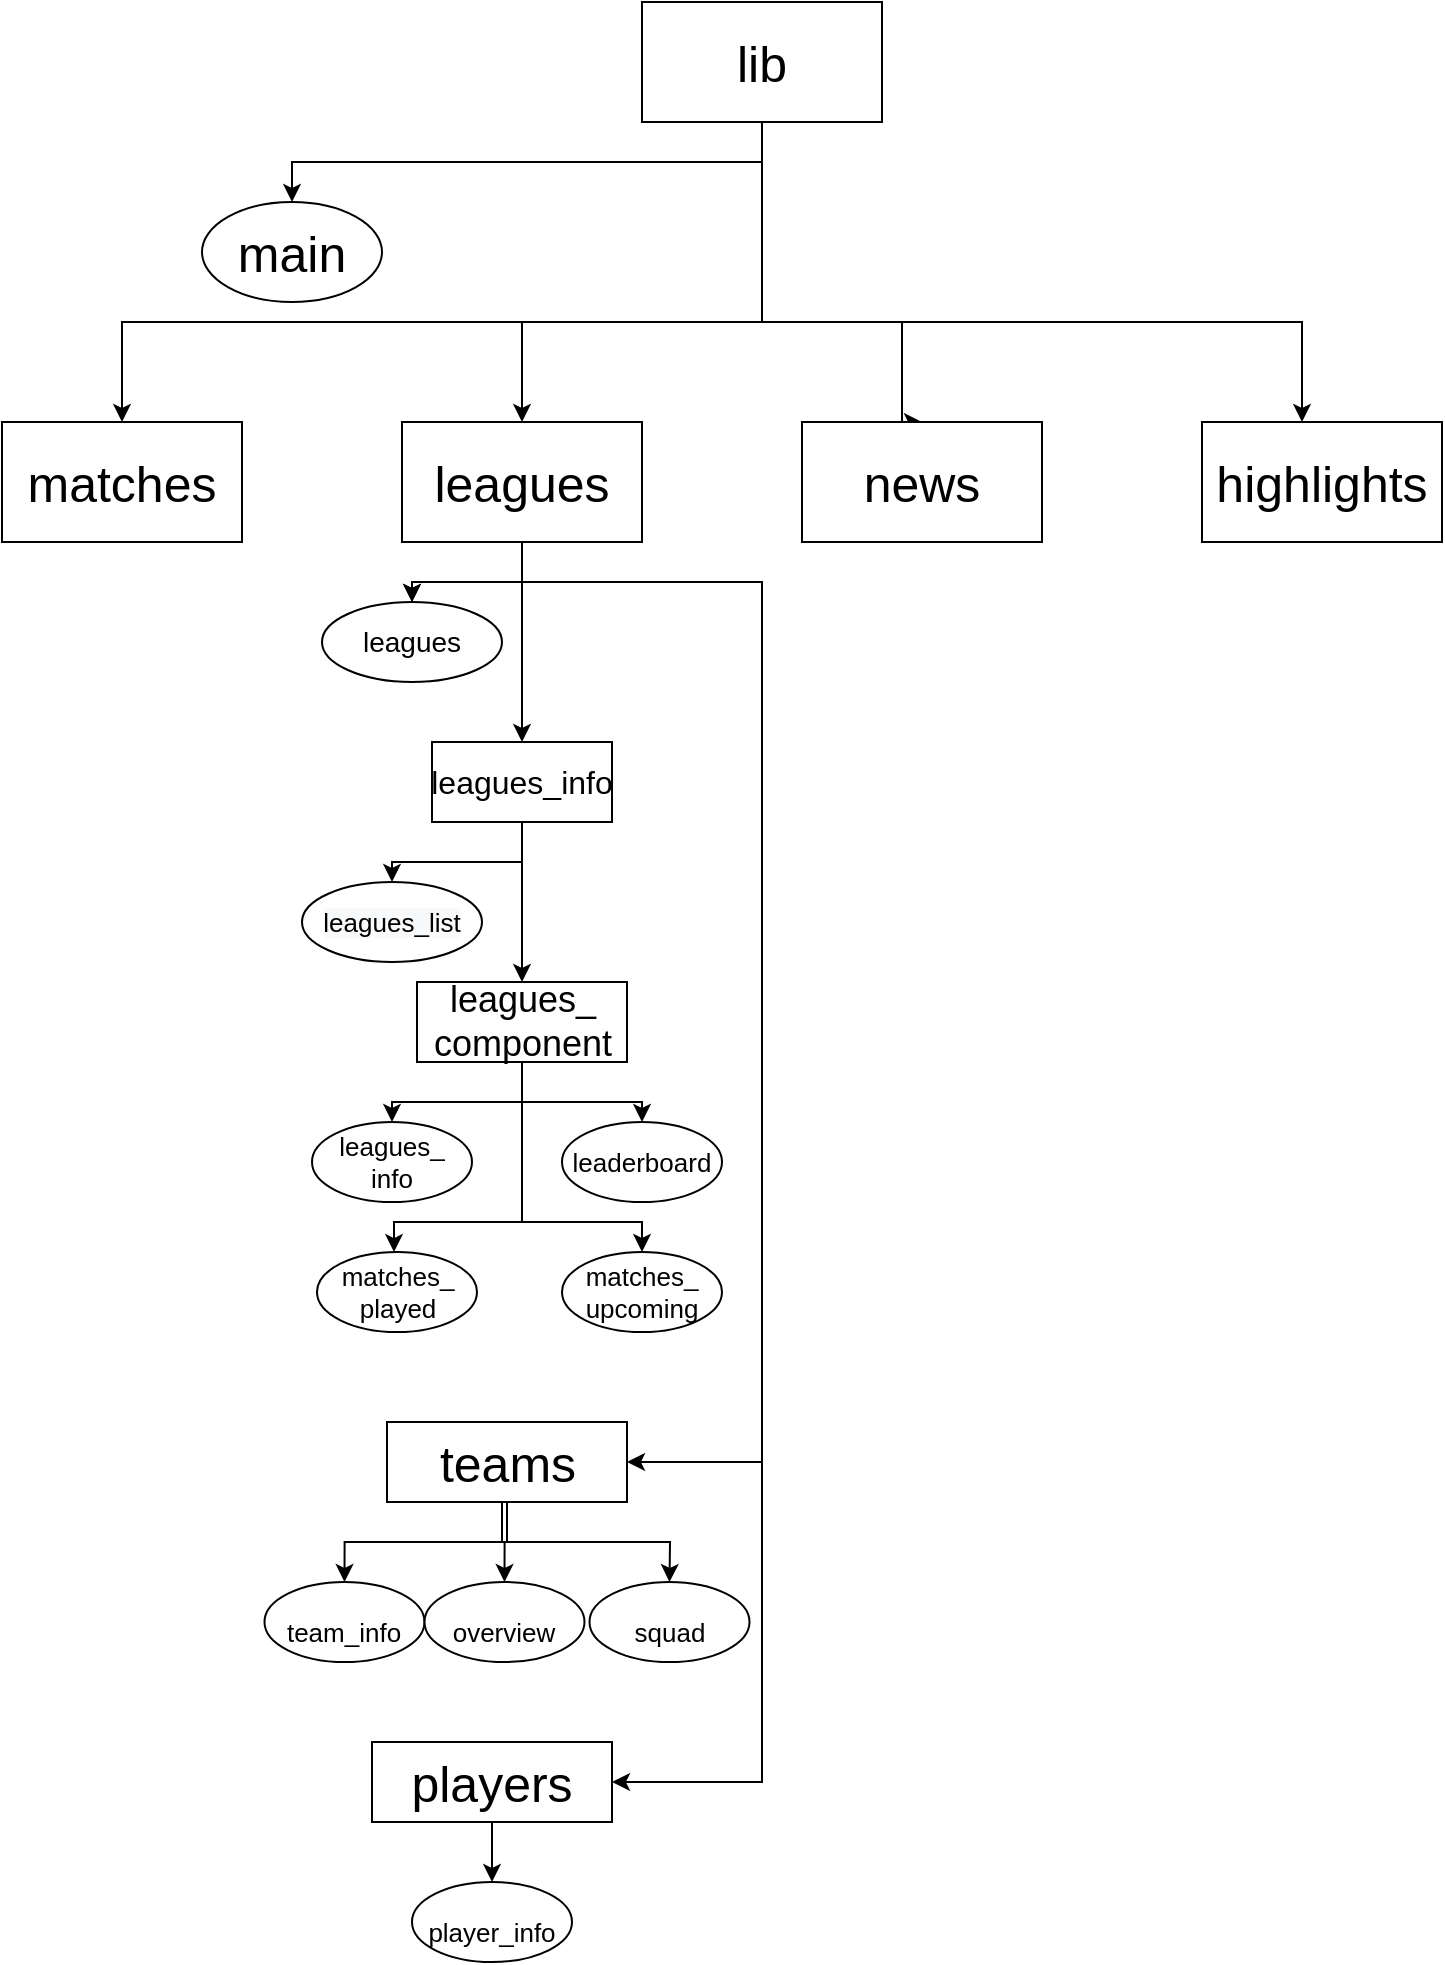 <mxfile version="16.5.4" type="device"><diagram id="itVQXxrQGA5GPY0Un5lv" name="Page-1"><mxGraphModel dx="1069" dy="781" grid="1" gridSize="10" guides="1" tooltips="1" connect="1" arrows="1" fold="1" page="1" pageScale="1" pageWidth="980" pageHeight="1390" math="0" shadow="0"><root><mxCell id="0"/><mxCell id="1" parent="0"/><mxCell id="6VgvE-RDYlDdSSRjEh9j-3" style="edgeStyle=orthogonalEdgeStyle;rounded=0;orthogonalLoop=1;jettySize=auto;html=1;exitX=0;exitY=1;exitDx=0;exitDy=0;fontSize=25;" edge="1" parent="1" source="6VgvE-RDYlDdSSRjEh9j-1" target="6VgvE-RDYlDdSSRjEh9j-2"><mxGeometry relative="1" as="geometry"><Array as="points"><mxPoint x="420" y="70"/><mxPoint x="420" y="90"/><mxPoint x="185" y="90"/></Array></mxGeometry></mxCell><mxCell id="6VgvE-RDYlDdSSRjEh9j-9" style="edgeStyle=orthogonalEdgeStyle;rounded=0;orthogonalLoop=1;jettySize=auto;html=1;exitX=0.5;exitY=1;exitDx=0;exitDy=0;entryX=0.5;entryY=0;entryDx=0;entryDy=0;fontSize=25;" edge="1" parent="1" source="6VgvE-RDYlDdSSRjEh9j-1" target="6VgvE-RDYlDdSSRjEh9j-6"><mxGeometry relative="1" as="geometry"><Array as="points"><mxPoint x="420" y="170"/><mxPoint x="300" y="170"/></Array></mxGeometry></mxCell><mxCell id="6VgvE-RDYlDdSSRjEh9j-10" style="edgeStyle=orthogonalEdgeStyle;rounded=0;orthogonalLoop=1;jettySize=auto;html=1;exitX=0.5;exitY=1;exitDx=0;exitDy=0;entryX=0.5;entryY=0;entryDx=0;entryDy=0;fontSize=25;" edge="1" parent="1" source="6VgvE-RDYlDdSSRjEh9j-1" target="6VgvE-RDYlDdSSRjEh9j-4"><mxGeometry relative="1" as="geometry"><Array as="points"><mxPoint x="420" y="170"/><mxPoint x="100" y="170"/></Array></mxGeometry></mxCell><mxCell id="6VgvE-RDYlDdSSRjEh9j-11" style="edgeStyle=orthogonalEdgeStyle;rounded=0;orthogonalLoop=1;jettySize=auto;html=1;exitX=0.5;exitY=1;exitDx=0;exitDy=0;entryX=0.5;entryY=0;entryDx=0;entryDy=0;fontSize=25;" edge="1" parent="1" source="6VgvE-RDYlDdSSRjEh9j-1" target="6VgvE-RDYlDdSSRjEh9j-7"><mxGeometry relative="1" as="geometry"><Array as="points"><mxPoint x="420" y="170"/><mxPoint x="490" y="170"/><mxPoint x="490" y="220"/></Array></mxGeometry></mxCell><mxCell id="6VgvE-RDYlDdSSRjEh9j-12" style="edgeStyle=orthogonalEdgeStyle;rounded=0;orthogonalLoop=1;jettySize=auto;html=1;exitX=0.5;exitY=1;exitDx=0;exitDy=0;fontSize=25;" edge="1" parent="1" source="6VgvE-RDYlDdSSRjEh9j-1" target="6VgvE-RDYlDdSSRjEh9j-8"><mxGeometry relative="1" as="geometry"><Array as="points"><mxPoint x="420" y="170"/><mxPoint x="690" y="170"/></Array></mxGeometry></mxCell><mxCell id="6VgvE-RDYlDdSSRjEh9j-1" value="&lt;font style=&quot;font-size: 25px&quot;&gt;lib&lt;/font&gt;" style="rounded=0;whiteSpace=wrap;html=1;" vertex="1" parent="1"><mxGeometry x="360" y="10" width="120" height="60" as="geometry"/></mxCell><mxCell id="6VgvE-RDYlDdSSRjEh9j-2" value="main" style="ellipse;whiteSpace=wrap;html=1;fontSize=25;" vertex="1" parent="1"><mxGeometry x="140" y="110" width="90" height="50" as="geometry"/></mxCell><mxCell id="6VgvE-RDYlDdSSRjEh9j-4" value="matches" style="rounded=0;whiteSpace=wrap;html=1;fontSize=25;" vertex="1" parent="1"><mxGeometry x="40" y="220" width="120" height="60" as="geometry"/></mxCell><mxCell id="6VgvE-RDYlDdSSRjEh9j-14" value="" style="edgeStyle=orthogonalEdgeStyle;rounded=0;orthogonalLoop=1;jettySize=auto;html=1;fontSize=25;" edge="1" parent="1" source="6VgvE-RDYlDdSSRjEh9j-6" target="6VgvE-RDYlDdSSRjEh9j-13"><mxGeometry relative="1" as="geometry"/></mxCell><mxCell id="6VgvE-RDYlDdSSRjEh9j-15" value="" style="edgeStyle=orthogonalEdgeStyle;rounded=0;orthogonalLoop=1;jettySize=auto;html=1;fontSize=14;" edge="1" parent="1" source="6VgvE-RDYlDdSSRjEh9j-6" target="6VgvE-RDYlDdSSRjEh9j-13"><mxGeometry relative="1" as="geometry"/></mxCell><mxCell id="6VgvE-RDYlDdSSRjEh9j-22" style="edgeStyle=orthogonalEdgeStyle;rounded=0;orthogonalLoop=1;jettySize=auto;html=1;exitX=0.5;exitY=1;exitDx=0;exitDy=0;entryX=0.5;entryY=0;entryDx=0;entryDy=0;fontSize=13;" edge="1" parent="1" source="6VgvE-RDYlDdSSRjEh9j-6" target="6VgvE-RDYlDdSSRjEh9j-20"><mxGeometry relative="1" as="geometry"/></mxCell><mxCell id="6VgvE-RDYlDdSSRjEh9j-44" value="" style="edgeStyle=orthogonalEdgeStyle;rounded=0;orthogonalLoop=1;jettySize=auto;html=1;fontSize=13;" edge="1" parent="1" source="6VgvE-RDYlDdSSRjEh9j-6" target="6VgvE-RDYlDdSSRjEh9j-43"><mxGeometry relative="1" as="geometry"><Array as="points"><mxPoint x="300" y="300"/><mxPoint x="420" y="300"/><mxPoint x="420" y="740"/></Array></mxGeometry></mxCell><mxCell id="6VgvE-RDYlDdSSRjEh9j-53" value="" style="edgeStyle=orthogonalEdgeStyle;rounded=0;orthogonalLoop=1;jettySize=auto;html=1;fontSize=13;" edge="1" parent="1" source="6VgvE-RDYlDdSSRjEh9j-6" target="6VgvE-RDYlDdSSRjEh9j-52"><mxGeometry relative="1" as="geometry"><Array as="points"><mxPoint x="300" y="300"/><mxPoint x="420" y="300"/><mxPoint x="420" y="900"/></Array></mxGeometry></mxCell><mxCell id="6VgvE-RDYlDdSSRjEh9j-6" value="leagues" style="rounded=0;whiteSpace=wrap;html=1;fontSize=25;" vertex="1" parent="1"><mxGeometry x="240" y="220" width="120" height="60" as="geometry"/></mxCell><mxCell id="6VgvE-RDYlDdSSRjEh9j-7" value="news" style="rounded=0;whiteSpace=wrap;html=1;fontSize=25;" vertex="1" parent="1"><mxGeometry x="440" y="220" width="120" height="60" as="geometry"/></mxCell><mxCell id="6VgvE-RDYlDdSSRjEh9j-8" value="highlights" style="rounded=0;whiteSpace=wrap;html=1;fontSize=25;" vertex="1" parent="1"><mxGeometry x="640" y="220" width="120" height="60" as="geometry"/></mxCell><mxCell id="6VgvE-RDYlDdSSRjEh9j-13" value="leagues" style="ellipse;whiteSpace=wrap;html=1;fontSize=14;rounded=0;" vertex="1" parent="1"><mxGeometry x="200" y="310" width="90" height="40" as="geometry"/></mxCell><mxCell id="6VgvE-RDYlDdSSRjEh9j-27" value="" style="edgeStyle=orthogonalEdgeStyle;rounded=0;orthogonalLoop=1;jettySize=auto;html=1;fontSize=13;" edge="1" parent="1" source="6VgvE-RDYlDdSSRjEh9j-20" target="6VgvE-RDYlDdSSRjEh9j-26"><mxGeometry relative="1" as="geometry"/></mxCell><mxCell id="6VgvE-RDYlDdSSRjEh9j-31" value="" style="edgeStyle=orthogonalEdgeStyle;rounded=0;orthogonalLoop=1;jettySize=auto;html=1;fontSize=13;" edge="1" parent="1" source="6VgvE-RDYlDdSSRjEh9j-20" target="6VgvE-RDYlDdSSRjEh9j-30"><mxGeometry relative="1" as="geometry"/></mxCell><mxCell id="6VgvE-RDYlDdSSRjEh9j-20" value="&lt;font style=&quot;font-size: 16px&quot;&gt;leagues_info&lt;/font&gt;" style="rounded=0;whiteSpace=wrap;html=1;fontSize=13;" vertex="1" parent="1"><mxGeometry x="255" y="380" width="90" height="40" as="geometry"/></mxCell><mxCell id="6VgvE-RDYlDdSSRjEh9j-26" value="&#10;&#10;&lt;span style=&quot;color: rgb(0, 0, 0); font-family: helvetica; font-size: 13px; font-style: normal; font-weight: 400; letter-spacing: normal; text-align: center; text-indent: 0px; text-transform: none; word-spacing: 0px; background-color: rgb(248, 249, 250); display: inline; float: none;&quot;&gt;leagues_list&lt;/span&gt;&#10;&#10;" style="ellipse;whiteSpace=wrap;html=1;fontSize=13;rounded=0;" vertex="1" parent="1"><mxGeometry x="190" y="450" width="90" height="40" as="geometry"/></mxCell><mxCell id="6VgvE-RDYlDdSSRjEh9j-33" value="" style="edgeStyle=orthogonalEdgeStyle;rounded=0;orthogonalLoop=1;jettySize=auto;html=1;fontSize=13;" edge="1" parent="1" source="6VgvE-RDYlDdSSRjEh9j-30" target="6VgvE-RDYlDdSSRjEh9j-32"><mxGeometry relative="1" as="geometry"/></mxCell><mxCell id="6VgvE-RDYlDdSSRjEh9j-36" value="" style="edgeStyle=orthogonalEdgeStyle;rounded=0;orthogonalLoop=1;jettySize=auto;html=1;fontSize=13;" edge="1" parent="1" source="6VgvE-RDYlDdSSRjEh9j-30" target="6VgvE-RDYlDdSSRjEh9j-35"><mxGeometry relative="1" as="geometry"/></mxCell><mxCell id="6VgvE-RDYlDdSSRjEh9j-38" value="" style="edgeStyle=orthogonalEdgeStyle;rounded=0;orthogonalLoop=1;jettySize=auto;html=1;fontSize=13;" edge="1" parent="1" source="6VgvE-RDYlDdSSRjEh9j-30" target="6VgvE-RDYlDdSSRjEh9j-37"><mxGeometry relative="1" as="geometry"><Array as="points"><mxPoint x="300" y="620"/><mxPoint x="236" y="620"/></Array></mxGeometry></mxCell><mxCell id="6VgvE-RDYlDdSSRjEh9j-40" value="" style="edgeStyle=orthogonalEdgeStyle;rounded=0;orthogonalLoop=1;jettySize=auto;html=1;fontSize=13;" edge="1" parent="1" source="6VgvE-RDYlDdSSRjEh9j-30" target="6VgvE-RDYlDdSSRjEh9j-39"><mxGeometry relative="1" as="geometry"><Array as="points"><mxPoint x="300" y="620"/><mxPoint x="360" y="620"/></Array></mxGeometry></mxCell><mxCell id="6VgvE-RDYlDdSSRjEh9j-30" value="&lt;font style=&quot;font-size: 18px&quot;&gt;leagues_&lt;br&gt;component&lt;/font&gt;" style="whiteSpace=wrap;html=1;fontSize=13;rounded=0;" vertex="1" parent="1"><mxGeometry x="247.5" y="500" width="105" height="40" as="geometry"/></mxCell><mxCell id="6VgvE-RDYlDdSSRjEh9j-32" value="leagues_&lt;br&gt;info" style="ellipse;whiteSpace=wrap;html=1;fontSize=13;rounded=0;" vertex="1" parent="1"><mxGeometry x="195" y="570" width="80" height="40" as="geometry"/></mxCell><mxCell id="6VgvE-RDYlDdSSRjEh9j-35" value="leaderboard" style="ellipse;whiteSpace=wrap;html=1;fontSize=13;rounded=0;" vertex="1" parent="1"><mxGeometry x="320" y="570" width="80" height="40" as="geometry"/></mxCell><mxCell id="6VgvE-RDYlDdSSRjEh9j-37" value="matches_&lt;br&gt;played" style="ellipse;whiteSpace=wrap;html=1;fontSize=13;rounded=0;" vertex="1" parent="1"><mxGeometry x="197.5" y="635" width="80" height="40" as="geometry"/></mxCell><mxCell id="6VgvE-RDYlDdSSRjEh9j-39" value="matches_&lt;br&gt;upcoming" style="ellipse;whiteSpace=wrap;html=1;fontSize=13;rounded=0;" vertex="1" parent="1"><mxGeometry x="320" y="635" width="80" height="40" as="geometry"/></mxCell><mxCell id="6VgvE-RDYlDdSSRjEh9j-46" value="" style="edgeStyle=orthogonalEdgeStyle;rounded=0;orthogonalLoop=1;jettySize=auto;html=1;fontSize=18;" edge="1" parent="1" source="6VgvE-RDYlDdSSRjEh9j-43" target="6VgvE-RDYlDdSSRjEh9j-45"><mxGeometry relative="1" as="geometry"/></mxCell><mxCell id="6VgvE-RDYlDdSSRjEh9j-48" value="" style="edgeStyle=orthogonalEdgeStyle;rounded=0;orthogonalLoop=1;jettySize=auto;html=1;fontSize=13;" edge="1" parent="1" source="6VgvE-RDYlDdSSRjEh9j-43" target="6VgvE-RDYlDdSSRjEh9j-47"><mxGeometry relative="1" as="geometry"/></mxCell><mxCell id="6VgvE-RDYlDdSSRjEh9j-50" value="" style="edgeStyle=orthogonalEdgeStyle;rounded=0;orthogonalLoop=1;jettySize=auto;html=1;fontSize=13;" edge="1" parent="1" target="6VgvE-RDYlDdSSRjEh9j-49"><mxGeometry relative="1" as="geometry"><mxPoint x="273.726" y="760" as="sourcePoint"/><Array as="points"><mxPoint x="290" y="760"/><mxPoint x="290" y="780"/><mxPoint x="374" y="780"/></Array></mxGeometry></mxCell><mxCell id="6VgvE-RDYlDdSSRjEh9j-43" value="&lt;font style=&quot;font-size: 25px&quot;&gt;teams&lt;/font&gt;" style="whiteSpace=wrap;html=1;fontSize=25;rounded=0;" vertex="1" parent="1"><mxGeometry x="232.5" y="720" width="120" height="40" as="geometry"/></mxCell><mxCell id="6VgvE-RDYlDdSSRjEh9j-45" value="&lt;span style=&quot;font-size: 13px&quot;&gt;team_info&lt;/span&gt;" style="ellipse;whiteSpace=wrap;html=1;fontSize=25;rounded=0;" vertex="1" parent="1"><mxGeometry x="171.25" y="800" width="80" height="40" as="geometry"/></mxCell><mxCell id="6VgvE-RDYlDdSSRjEh9j-47" value="&lt;font style=&quot;font-size: 13px&quot;&gt;overview&lt;/font&gt;" style="ellipse;whiteSpace=wrap;html=1;fontSize=25;rounded=0;" vertex="1" parent="1"><mxGeometry x="251.25" y="800" width="80" height="40" as="geometry"/></mxCell><mxCell id="6VgvE-RDYlDdSSRjEh9j-49" value="&lt;font style=&quot;font-size: 13px&quot;&gt;squad&lt;/font&gt;" style="ellipse;whiteSpace=wrap;html=1;fontSize=25;rounded=0;" vertex="1" parent="1"><mxGeometry x="333.75" y="800" width="80" height="40" as="geometry"/></mxCell><mxCell id="6VgvE-RDYlDdSSRjEh9j-55" value="" style="edgeStyle=orthogonalEdgeStyle;rounded=0;orthogonalLoop=1;jettySize=auto;html=1;fontSize=13;" edge="1" parent="1" source="6VgvE-RDYlDdSSRjEh9j-52" target="6VgvE-RDYlDdSSRjEh9j-54"><mxGeometry relative="1" as="geometry"/></mxCell><mxCell id="6VgvE-RDYlDdSSRjEh9j-52" value="players" style="whiteSpace=wrap;html=1;fontSize=25;rounded=0;" vertex="1" parent="1"><mxGeometry x="225" y="880" width="120" height="40" as="geometry"/></mxCell><mxCell id="6VgvE-RDYlDdSSRjEh9j-54" value="&lt;span style=&quot;font-size: 13px&quot;&gt;player_info&lt;/span&gt;" style="ellipse;whiteSpace=wrap;html=1;fontSize=25;rounded=0;aspect=fixed;" vertex="1" parent="1"><mxGeometry x="245" y="950" width="80" height="40" as="geometry"/></mxCell></root></mxGraphModel></diagram></mxfile>
